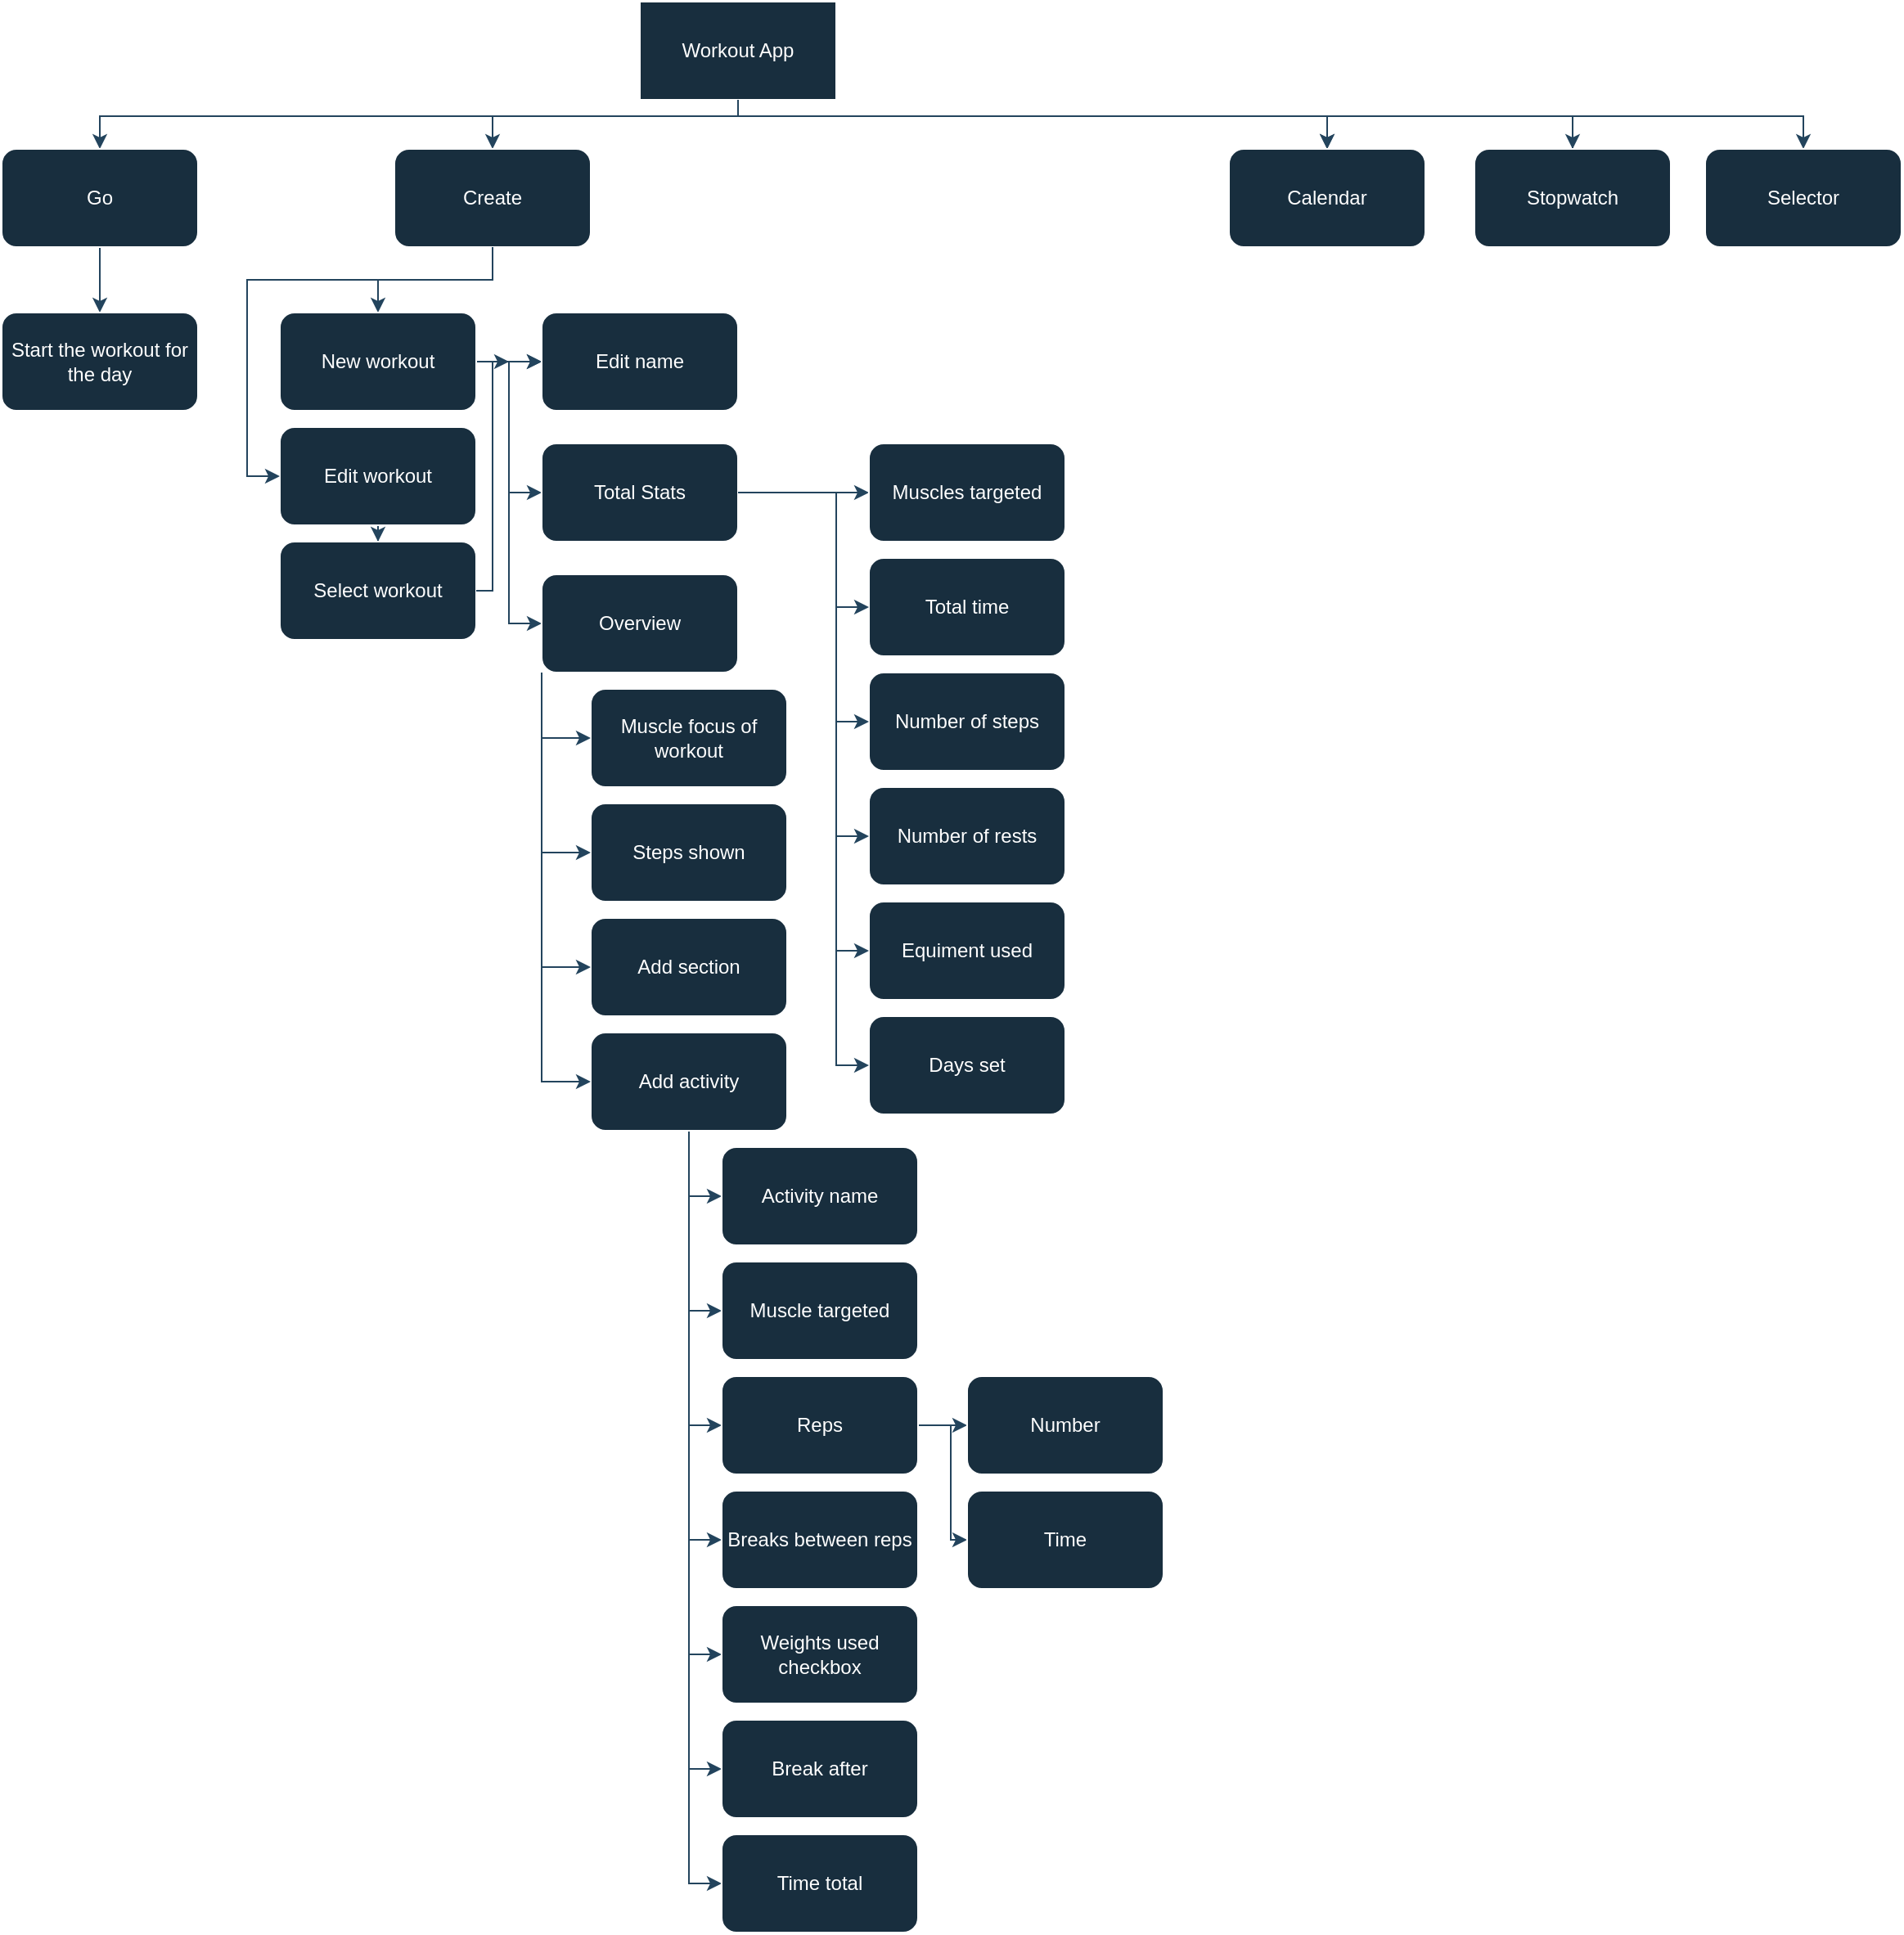 <mxfile version="20.8.3" type="device"><diagram id="4qw3KD1fQcnh-J_nPKWq" name="Page-1"><mxGraphModel dx="1105" dy="659" grid="1" gridSize="10" guides="1" tooltips="1" connect="1" arrows="1" fold="1" page="1" pageScale="1" pageWidth="827" pageHeight="1169" math="0" shadow="0"><root><mxCell id="0"/><mxCell id="1" parent="0"/><mxCell id="j8KyaxQTM1IlMYx2WtLQ-3" value="" style="edgeStyle=orthogonalEdgeStyle;rounded=0;orthogonalLoop=1;jettySize=auto;html=1;strokeColor=#23445D;" parent="1" source="j8KyaxQTM1IlMYx2WtLQ-1" target="j8KyaxQTM1IlMYx2WtLQ-2" edge="1"><mxGeometry relative="1" as="geometry"><Array as="points"><mxPoint x="530" y="70"/><mxPoint x="140" y="70"/></Array></mxGeometry></mxCell><mxCell id="j8KyaxQTM1IlMYx2WtLQ-5" value="" style="edgeStyle=orthogonalEdgeStyle;rounded=0;orthogonalLoop=1;jettySize=auto;html=1;strokeColor=#23445D;" parent="1" source="j8KyaxQTM1IlMYx2WtLQ-1" target="j8KyaxQTM1IlMYx2WtLQ-4" edge="1"><mxGeometry relative="1" as="geometry"><Array as="points"><mxPoint x="530" y="70"/><mxPoint x="380" y="70"/></Array></mxGeometry></mxCell><mxCell id="j8KyaxQTM1IlMYx2WtLQ-7" value="" style="edgeStyle=orthogonalEdgeStyle;rounded=0;orthogonalLoop=1;jettySize=auto;html=1;strokeColor=#23445D;" parent="1" source="j8KyaxQTM1IlMYx2WtLQ-1" target="j8KyaxQTM1IlMYx2WtLQ-6" edge="1"><mxGeometry relative="1" as="geometry"><Array as="points"><mxPoint x="530" y="70"/><mxPoint x="890" y="70"/></Array></mxGeometry></mxCell><mxCell id="j8KyaxQTM1IlMYx2WtLQ-8" value="" style="edgeStyle=orthogonalEdgeStyle;rounded=0;orthogonalLoop=1;jettySize=auto;html=1;strokeColor=#23445D;" parent="1" source="j8KyaxQTM1IlMYx2WtLQ-1" target="j8KyaxQTM1IlMYx2WtLQ-6" edge="1"><mxGeometry relative="1" as="geometry"><Array as="points"><mxPoint x="530" y="70"/><mxPoint x="890" y="70"/></Array></mxGeometry></mxCell><mxCell id="j8KyaxQTM1IlMYx2WtLQ-10" value="" style="edgeStyle=orthogonalEdgeStyle;rounded=0;orthogonalLoop=1;jettySize=auto;html=1;strokeColor=#23445D;" parent="1" source="j8KyaxQTM1IlMYx2WtLQ-1" target="j8KyaxQTM1IlMYx2WtLQ-9" edge="1"><mxGeometry relative="1" as="geometry"><Array as="points"><mxPoint x="530" y="70"/><mxPoint x="1040" y="70"/></Array></mxGeometry></mxCell><mxCell id="j8KyaxQTM1IlMYx2WtLQ-12" value="" style="edgeStyle=orthogonalEdgeStyle;rounded=0;orthogonalLoop=1;jettySize=auto;html=1;strokeColor=#23445D;startArrow=none;" parent="1" source="j8KyaxQTM1IlMYx2WtLQ-9" target="j8KyaxQTM1IlMYx2WtLQ-11" edge="1"><mxGeometry relative="1" as="geometry"><Array as="points"><mxPoint x="530" y="70"/><mxPoint x="820" y="70"/></Array></mxGeometry></mxCell><mxCell id="j8KyaxQTM1IlMYx2WtLQ-1" value="Workout App" style="whiteSpace=wrap;html=1;strokeColor=#FFFFFF;fontColor=#FFFFFF;fillColor=#182E3E;" parent="1" vertex="1"><mxGeometry x="470" width="120" height="60" as="geometry"/></mxCell><mxCell id="j8KyaxQTM1IlMYx2WtLQ-72" value="" style="edgeStyle=orthogonalEdgeStyle;rounded=0;orthogonalLoop=1;jettySize=auto;html=1;strokeColor=#23445D;" parent="1" source="j8KyaxQTM1IlMYx2WtLQ-2" target="j8KyaxQTM1IlMYx2WtLQ-71" edge="1"><mxGeometry relative="1" as="geometry"/></mxCell><mxCell id="j8KyaxQTM1IlMYx2WtLQ-2" value="Go" style="rounded=1;whiteSpace=wrap;html=1;fillColor=#182E3E;strokeColor=#FFFFFF;fontColor=#FFFFFF;" parent="1" vertex="1"><mxGeometry x="80" y="90" width="120" height="60" as="geometry"/></mxCell><mxCell id="j8KyaxQTM1IlMYx2WtLQ-14" value="" style="edgeStyle=orthogonalEdgeStyle;rounded=0;orthogonalLoop=1;jettySize=auto;html=1;strokeColor=#23445D;" parent="1" source="j8KyaxQTM1IlMYx2WtLQ-4" target="j8KyaxQTM1IlMYx2WtLQ-13" edge="1"><mxGeometry relative="1" as="geometry"><Array as="points"><mxPoint x="380" y="170"/><mxPoint x="310" y="170"/></Array></mxGeometry></mxCell><mxCell id="j8KyaxQTM1IlMYx2WtLQ-4" value="Create" style="rounded=1;whiteSpace=wrap;html=1;fillColor=#182E3E;strokeColor=#FFFFFF;fontColor=#FFFFFF;" parent="1" vertex="1"><mxGeometry x="320" y="90" width="120" height="60" as="geometry"/></mxCell><mxCell id="j8KyaxQTM1IlMYx2WtLQ-6" value="Calendar" style="rounded=1;whiteSpace=wrap;html=1;fillColor=#182E3E;strokeColor=#FFFFFF;fontColor=#FFFFFF;" parent="1" vertex="1"><mxGeometry x="830" y="90" width="120" height="60" as="geometry"/></mxCell><mxCell id="j8KyaxQTM1IlMYx2WtLQ-11" value="Selector" style="rounded=1;whiteSpace=wrap;html=1;fillColor=#182E3E;strokeColor=#FFFFFF;fontColor=#FFFFFF;" parent="1" vertex="1"><mxGeometry x="1121" y="90" width="120" height="60" as="geometry"/></mxCell><mxCell id="j8KyaxQTM1IlMYx2WtLQ-16" value="" style="edgeStyle=orthogonalEdgeStyle;rounded=0;orthogonalLoop=1;jettySize=auto;html=1;strokeColor=#23445D;" parent="1" source="j8KyaxQTM1IlMYx2WtLQ-13" target="j8KyaxQTM1IlMYx2WtLQ-15" edge="1"><mxGeometry relative="1" as="geometry"/></mxCell><mxCell id="j8KyaxQTM1IlMYx2WtLQ-17" value="" style="edgeStyle=orthogonalEdgeStyle;rounded=0;orthogonalLoop=1;jettySize=auto;html=1;strokeColor=#23445D;" parent="1" source="j8KyaxQTM1IlMYx2WtLQ-13" target="j8KyaxQTM1IlMYx2WtLQ-15" edge="1"><mxGeometry relative="1" as="geometry"/></mxCell><mxCell id="j8KyaxQTM1IlMYx2WtLQ-19" value="" style="edgeStyle=orthogonalEdgeStyle;rounded=0;orthogonalLoop=1;jettySize=auto;html=1;strokeColor=#23445D;" parent="1" source="j8KyaxQTM1IlMYx2WtLQ-13" target="j8KyaxQTM1IlMYx2WtLQ-18" edge="1"><mxGeometry relative="1" as="geometry"><Array as="points"><mxPoint x="390" y="220"/><mxPoint x="390" y="300"/></Array></mxGeometry></mxCell><mxCell id="j8KyaxQTM1IlMYx2WtLQ-21" value="" style="edgeStyle=orthogonalEdgeStyle;rounded=0;orthogonalLoop=1;jettySize=auto;html=1;strokeColor=#23445D;" parent="1" source="j8KyaxQTM1IlMYx2WtLQ-13" target="j8KyaxQTM1IlMYx2WtLQ-20" edge="1"><mxGeometry relative="1" as="geometry"><Array as="points"><mxPoint x="390" y="220"/><mxPoint x="390" y="380"/></Array></mxGeometry></mxCell><mxCell id="j8KyaxQTM1IlMYx2WtLQ-13" value="New workout" style="whiteSpace=wrap;html=1;fillColor=#182E3E;strokeColor=#FFFFFF;fontColor=#FFFFFF;rounded=1;" parent="1" vertex="1"><mxGeometry x="250" y="190" width="120" height="60" as="geometry"/></mxCell><mxCell id="j8KyaxQTM1IlMYx2WtLQ-15" value="Edit name" style="whiteSpace=wrap;html=1;fillColor=#182E3E;strokeColor=#FFFFFF;fontColor=#FFFFFF;rounded=1;" parent="1" vertex="1"><mxGeometry x="410" y="190" width="120" height="60" as="geometry"/></mxCell><mxCell id="j8KyaxQTM1IlMYx2WtLQ-23" value="" style="edgeStyle=orthogonalEdgeStyle;rounded=0;orthogonalLoop=1;jettySize=auto;html=1;strokeColor=#23445D;" parent="1" source="j8KyaxQTM1IlMYx2WtLQ-18" target="j8KyaxQTM1IlMYx2WtLQ-22" edge="1"><mxGeometry relative="1" as="geometry"/></mxCell><mxCell id="j8KyaxQTM1IlMYx2WtLQ-18" value="Total Stats" style="rounded=1;whiteSpace=wrap;html=1;fillColor=#182E3E;strokeColor=#FFFFFF;fontColor=#FFFFFF;" parent="1" vertex="1"><mxGeometry x="410" y="270" width="120" height="60" as="geometry"/></mxCell><mxCell id="j8KyaxQTM1IlMYx2WtLQ-20" value="Overview" style="rounded=1;whiteSpace=wrap;html=1;fillColor=#182E3E;strokeColor=#FFFFFF;fontColor=#FFFFFF;" parent="1" vertex="1"><mxGeometry x="410" y="350" width="120" height="60" as="geometry"/></mxCell><mxCell id="j8KyaxQTM1IlMYx2WtLQ-22" value="Muscles targeted" style="whiteSpace=wrap;html=1;fillColor=#182E3E;strokeColor=#FFFFFF;fontColor=#FFFFFF;rounded=1;" parent="1" vertex="1"><mxGeometry x="610" y="270" width="120" height="60" as="geometry"/></mxCell><mxCell id="j8KyaxQTM1IlMYx2WtLQ-24" value="Total time" style="rounded=1;whiteSpace=wrap;html=1;strokeColor=#FFFFFF;fontColor=#FFFFFF;fillColor=#182E3E;" parent="1" vertex="1"><mxGeometry x="610" y="340" width="120" height="60" as="geometry"/></mxCell><mxCell id="j8KyaxQTM1IlMYx2WtLQ-25" value="Number of steps" style="rounded=1;whiteSpace=wrap;html=1;strokeColor=#FFFFFF;fontColor=#FFFFFF;fillColor=#182E3E;" parent="1" vertex="1"><mxGeometry x="610" y="410" width="120" height="60" as="geometry"/></mxCell><mxCell id="j8KyaxQTM1IlMYx2WtLQ-26" value="Number of rests" style="rounded=1;whiteSpace=wrap;html=1;strokeColor=#FFFFFF;fontColor=#FFFFFF;fillColor=#182E3E;" parent="1" vertex="1"><mxGeometry x="610" y="480" width="120" height="60" as="geometry"/></mxCell><mxCell id="j8KyaxQTM1IlMYx2WtLQ-27" value="Equiment used" style="rounded=1;whiteSpace=wrap;html=1;strokeColor=#FFFFFF;fontColor=#FFFFFF;fillColor=#182E3E;" parent="1" vertex="1"><mxGeometry x="610" y="550" width="120" height="60" as="geometry"/></mxCell><mxCell id="j8KyaxQTM1IlMYx2WtLQ-28" value="Days set" style="rounded=1;whiteSpace=wrap;html=1;strokeColor=#FFFFFF;fontColor=#FFFFFF;fillColor=#182E3E;" parent="1" vertex="1"><mxGeometry x="610" y="620" width="120" height="60" as="geometry"/></mxCell><mxCell id="j8KyaxQTM1IlMYx2WtLQ-30" value="" style="endArrow=classic;html=1;rounded=0;strokeColor=#23445D;entryX=0;entryY=0.5;entryDx=0;entryDy=0;exitX=1;exitY=0.5;exitDx=0;exitDy=0;" parent="1" source="j8KyaxQTM1IlMYx2WtLQ-18" target="j8KyaxQTM1IlMYx2WtLQ-24" edge="1"><mxGeometry width="50" height="50" relative="1" as="geometry"><mxPoint x="520" y="460" as="sourcePoint"/><mxPoint x="570" y="410" as="targetPoint"/><Array as="points"><mxPoint x="590" y="300"/><mxPoint x="590" y="370"/></Array></mxGeometry></mxCell><mxCell id="j8KyaxQTM1IlMYx2WtLQ-31" value="" style="endArrow=classic;html=1;rounded=0;strokeColor=#23445D;entryX=0;entryY=0.5;entryDx=0;entryDy=0;exitX=1;exitY=0.5;exitDx=0;exitDy=0;" parent="1" source="j8KyaxQTM1IlMYx2WtLQ-18" target="j8KyaxQTM1IlMYx2WtLQ-25" edge="1"><mxGeometry width="50" height="50" relative="1" as="geometry"><mxPoint x="520" y="460" as="sourcePoint"/><mxPoint x="570" y="410" as="targetPoint"/><Array as="points"><mxPoint x="590" y="300"/><mxPoint x="590" y="440"/></Array></mxGeometry></mxCell><mxCell id="j8KyaxQTM1IlMYx2WtLQ-32" value="" style="endArrow=classic;html=1;rounded=0;strokeColor=#23445D;entryX=0;entryY=0.5;entryDx=0;entryDy=0;exitX=1;exitY=0.5;exitDx=0;exitDy=0;" parent="1" source="j8KyaxQTM1IlMYx2WtLQ-18" target="j8KyaxQTM1IlMYx2WtLQ-26" edge="1"><mxGeometry width="50" height="50" relative="1" as="geometry"><mxPoint x="520" y="460" as="sourcePoint"/><mxPoint x="570" y="410" as="targetPoint"/><Array as="points"><mxPoint x="590" y="300"/><mxPoint x="590" y="510"/></Array></mxGeometry></mxCell><mxCell id="j8KyaxQTM1IlMYx2WtLQ-33" value="" style="endArrow=classic;html=1;rounded=0;strokeColor=#23445D;entryX=0;entryY=0.5;entryDx=0;entryDy=0;exitX=1;exitY=0.5;exitDx=0;exitDy=0;" parent="1" source="j8KyaxQTM1IlMYx2WtLQ-18" target="j8KyaxQTM1IlMYx2WtLQ-27" edge="1"><mxGeometry width="50" height="50" relative="1" as="geometry"><mxPoint x="520" y="460" as="sourcePoint"/><mxPoint x="570" y="410" as="targetPoint"/><Array as="points"><mxPoint x="590" y="300"/><mxPoint x="590" y="580"/></Array></mxGeometry></mxCell><mxCell id="j8KyaxQTM1IlMYx2WtLQ-34" value="" style="endArrow=classic;html=1;rounded=0;strokeColor=#23445D;entryX=0;entryY=0.5;entryDx=0;entryDy=0;exitX=1;exitY=0.5;exitDx=0;exitDy=0;" parent="1" source="j8KyaxQTM1IlMYx2WtLQ-18" target="j8KyaxQTM1IlMYx2WtLQ-28" edge="1"><mxGeometry width="50" height="50" relative="1" as="geometry"><mxPoint x="520" y="460" as="sourcePoint"/><mxPoint x="570" y="410" as="targetPoint"/><Array as="points"><mxPoint x="590" y="300"/><mxPoint x="590" y="650"/></Array></mxGeometry></mxCell><mxCell id="j8KyaxQTM1IlMYx2WtLQ-35" value="Add section" style="whiteSpace=wrap;html=1;fillColor=#182E3E;strokeColor=#FFFFFF;fontColor=#FFFFFF;rounded=1;" parent="1" vertex="1"><mxGeometry x="440" y="560" width="120" height="60" as="geometry"/></mxCell><mxCell id="j8KyaxQTM1IlMYx2WtLQ-46" value="" style="edgeStyle=orthogonalEdgeStyle;rounded=0;orthogonalLoop=1;jettySize=auto;html=1;strokeColor=#23445D;" parent="1" source="j8KyaxQTM1IlMYx2WtLQ-37" target="j8KyaxQTM1IlMYx2WtLQ-45" edge="1"><mxGeometry relative="1" as="geometry"><Array as="points"><mxPoint x="500" y="730"/></Array></mxGeometry></mxCell><mxCell id="j8KyaxQTM1IlMYx2WtLQ-48" value="" style="edgeStyle=orthogonalEdgeStyle;rounded=0;orthogonalLoop=1;jettySize=auto;html=1;strokeColor=#23445D;" parent="1" source="j8KyaxQTM1IlMYx2WtLQ-37" target="j8KyaxQTM1IlMYx2WtLQ-47" edge="1"><mxGeometry relative="1" as="geometry"><Array as="points"><mxPoint x="500" y="800"/></Array></mxGeometry></mxCell><mxCell id="j8KyaxQTM1IlMYx2WtLQ-50" value="" style="edgeStyle=orthogonalEdgeStyle;rounded=0;orthogonalLoop=1;jettySize=auto;html=1;strokeColor=#23445D;" parent="1" source="j8KyaxQTM1IlMYx2WtLQ-37" target="j8KyaxQTM1IlMYx2WtLQ-49" edge="1"><mxGeometry relative="1" as="geometry"><Array as="points"><mxPoint x="500" y="870"/></Array></mxGeometry></mxCell><mxCell id="j8KyaxQTM1IlMYx2WtLQ-56" value="" style="edgeStyle=orthogonalEdgeStyle;rounded=0;orthogonalLoop=1;jettySize=auto;html=1;strokeColor=#23445D;" parent="1" source="j8KyaxQTM1IlMYx2WtLQ-37" target="j8KyaxQTM1IlMYx2WtLQ-55" edge="1"><mxGeometry relative="1" as="geometry"><Array as="points"><mxPoint x="500" y="940"/></Array></mxGeometry></mxCell><mxCell id="j8KyaxQTM1IlMYx2WtLQ-58" value="" style="edgeStyle=orthogonalEdgeStyle;rounded=0;orthogonalLoop=1;jettySize=auto;html=1;strokeColor=#23445D;" parent="1" source="j8KyaxQTM1IlMYx2WtLQ-37" target="j8KyaxQTM1IlMYx2WtLQ-57" edge="1"><mxGeometry relative="1" as="geometry"><Array as="points"><mxPoint x="500" y="1010"/></Array></mxGeometry></mxCell><mxCell id="j8KyaxQTM1IlMYx2WtLQ-60" value="" style="edgeStyle=orthogonalEdgeStyle;rounded=0;orthogonalLoop=1;jettySize=auto;html=1;strokeColor=#23445D;" parent="1" source="j8KyaxQTM1IlMYx2WtLQ-37" target="j8KyaxQTM1IlMYx2WtLQ-59" edge="1"><mxGeometry relative="1" as="geometry"><Array as="points"><mxPoint x="500" y="1150"/></Array></mxGeometry></mxCell><mxCell id="j8KyaxQTM1IlMYx2WtLQ-62" value="" style="edgeStyle=orthogonalEdgeStyle;rounded=0;orthogonalLoop=1;jettySize=auto;html=1;strokeColor=#23445D;" parent="1" source="j8KyaxQTM1IlMYx2WtLQ-37" target="j8KyaxQTM1IlMYx2WtLQ-61" edge="1"><mxGeometry relative="1" as="geometry"><Array as="points"><mxPoint x="500" y="1080"/></Array></mxGeometry></mxCell><mxCell id="j8KyaxQTM1IlMYx2WtLQ-37" value="Add activity" style="rounded=1;whiteSpace=wrap;html=1;strokeColor=#FFFFFF;fontColor=#FFFFFF;fillColor=#182E3E;" parent="1" vertex="1"><mxGeometry x="440" y="630" width="120" height="60" as="geometry"/></mxCell><mxCell id="j8KyaxQTM1IlMYx2WtLQ-38" value="Steps shown" style="rounded=1;whiteSpace=wrap;html=1;strokeColor=#FFFFFF;fontColor=#FFFFFF;fillColor=#182E3E;" parent="1" vertex="1"><mxGeometry x="440" y="490" width="120" height="60" as="geometry"/></mxCell><mxCell id="j8KyaxQTM1IlMYx2WtLQ-39" value="Muscle focus of workout" style="rounded=1;whiteSpace=wrap;html=1;strokeColor=#FFFFFF;fontColor=#FFFFFF;fillColor=#182E3E;" parent="1" vertex="1"><mxGeometry x="440" y="420" width="120" height="60" as="geometry"/></mxCell><mxCell id="j8KyaxQTM1IlMYx2WtLQ-44" value="" style="group" parent="1" vertex="1" connectable="0"><mxGeometry x="410" y="450" height="210" as="geometry"/></mxCell><mxCell id="j8KyaxQTM1IlMYx2WtLQ-40" value="" style="endArrow=classic;html=1;rounded=0;strokeColor=#23445D;exitX=0;exitY=1;exitDx=0;exitDy=0;entryX=0;entryY=0.5;entryDx=0;entryDy=0;" parent="j8KyaxQTM1IlMYx2WtLQ-44" source="j8KyaxQTM1IlMYx2WtLQ-20" target="j8KyaxQTM1IlMYx2WtLQ-39" edge="1"><mxGeometry width="50" height="50" relative="1" as="geometry"><mxPoint x="130" y="150" as="sourcePoint"/><mxPoint x="180" y="100" as="targetPoint"/><Array as="points"><mxPoint/></Array></mxGeometry></mxCell><mxCell id="j8KyaxQTM1IlMYx2WtLQ-41" value="" style="endArrow=classic;html=1;rounded=0;strokeColor=#23445D;exitX=0;exitY=1;exitDx=0;exitDy=0;entryX=0;entryY=0.5;entryDx=0;entryDy=0;" parent="j8KyaxQTM1IlMYx2WtLQ-44" source="j8KyaxQTM1IlMYx2WtLQ-20" target="j8KyaxQTM1IlMYx2WtLQ-38" edge="1"><mxGeometry width="50" height="50" relative="1" as="geometry"><mxPoint x="130" y="150" as="sourcePoint"/><mxPoint x="180" y="100" as="targetPoint"/><Array as="points"><mxPoint y="70"/></Array></mxGeometry></mxCell><mxCell id="j8KyaxQTM1IlMYx2WtLQ-42" value="" style="endArrow=classic;html=1;rounded=0;strokeColor=#23445D;exitX=0;exitY=1;exitDx=0;exitDy=0;entryX=0;entryY=0.5;entryDx=0;entryDy=0;" parent="j8KyaxQTM1IlMYx2WtLQ-44" source="j8KyaxQTM1IlMYx2WtLQ-20" target="j8KyaxQTM1IlMYx2WtLQ-35" edge="1"><mxGeometry width="50" height="50" relative="1" as="geometry"><mxPoint x="130" y="150" as="sourcePoint"/><mxPoint x="180" y="100" as="targetPoint"/><Array as="points"><mxPoint y="140"/></Array></mxGeometry></mxCell><mxCell id="j8KyaxQTM1IlMYx2WtLQ-43" value="" style="endArrow=classic;html=1;rounded=0;strokeColor=#23445D;exitX=0;exitY=1;exitDx=0;exitDy=0;entryX=0;entryY=0.5;entryDx=0;entryDy=0;" parent="j8KyaxQTM1IlMYx2WtLQ-44" source="j8KyaxQTM1IlMYx2WtLQ-20" target="j8KyaxQTM1IlMYx2WtLQ-37" edge="1"><mxGeometry width="50" height="50" relative="1" as="geometry"><mxPoint x="130" y="150" as="sourcePoint"/><mxPoint x="180" y="100" as="targetPoint"/><Array as="points"><mxPoint y="210"/></Array></mxGeometry></mxCell><mxCell id="j8KyaxQTM1IlMYx2WtLQ-45" value="Activity name" style="whiteSpace=wrap;html=1;fillColor=#182E3E;strokeColor=#FFFFFF;fontColor=#FFFFFF;rounded=1;" parent="1" vertex="1"><mxGeometry x="520" y="700" width="120" height="60" as="geometry"/></mxCell><mxCell id="j8KyaxQTM1IlMYx2WtLQ-47" value="Muscle targeted" style="whiteSpace=wrap;html=1;fillColor=#182E3E;strokeColor=#FFFFFF;fontColor=#FFFFFF;rounded=1;" parent="1" vertex="1"><mxGeometry x="520" y="770" width="120" height="60" as="geometry"/></mxCell><mxCell id="j8KyaxQTM1IlMYx2WtLQ-52" value="" style="edgeStyle=orthogonalEdgeStyle;rounded=0;orthogonalLoop=1;jettySize=auto;html=1;strokeColor=#23445D;" parent="1" source="j8KyaxQTM1IlMYx2WtLQ-49" target="j8KyaxQTM1IlMYx2WtLQ-51" edge="1"><mxGeometry relative="1" as="geometry"/></mxCell><mxCell id="j8KyaxQTM1IlMYx2WtLQ-54" value="" style="edgeStyle=orthogonalEdgeStyle;rounded=0;orthogonalLoop=1;jettySize=auto;html=1;strokeColor=#23445D;" parent="1" source="j8KyaxQTM1IlMYx2WtLQ-49" target="j8KyaxQTM1IlMYx2WtLQ-53" edge="1"><mxGeometry relative="1" as="geometry"><Array as="points"><mxPoint x="660" y="870"/></Array></mxGeometry></mxCell><mxCell id="j8KyaxQTM1IlMYx2WtLQ-49" value="Reps" style="whiteSpace=wrap;html=1;fillColor=#182E3E;strokeColor=#FFFFFF;fontColor=#FFFFFF;rounded=1;" parent="1" vertex="1"><mxGeometry x="520" y="840" width="120" height="60" as="geometry"/></mxCell><mxCell id="j8KyaxQTM1IlMYx2WtLQ-51" value="Number" style="rounded=1;whiteSpace=wrap;html=1;fillColor=#182E3E;strokeColor=#FFFFFF;fontColor=#FFFFFF;" parent="1" vertex="1"><mxGeometry x="670" y="840" width="120" height="60" as="geometry"/></mxCell><mxCell id="j8KyaxQTM1IlMYx2WtLQ-53" value="Time" style="whiteSpace=wrap;html=1;fillColor=#182E3E;strokeColor=#FFFFFF;fontColor=#FFFFFF;rounded=1;" parent="1" vertex="1"><mxGeometry x="670" y="910" width="120" height="60" as="geometry"/></mxCell><mxCell id="j8KyaxQTM1IlMYx2WtLQ-55" value="Breaks between reps" style="whiteSpace=wrap;html=1;fillColor=#182E3E;strokeColor=#FFFFFF;fontColor=#FFFFFF;rounded=1;" parent="1" vertex="1"><mxGeometry x="520" y="910" width="120" height="60" as="geometry"/></mxCell><mxCell id="j8KyaxQTM1IlMYx2WtLQ-57" value="Weights used checkbox" style="whiteSpace=wrap;html=1;fillColor=#182E3E;strokeColor=#FFFFFF;fontColor=#FFFFFF;rounded=1;" parent="1" vertex="1"><mxGeometry x="520" y="980" width="120" height="60" as="geometry"/></mxCell><mxCell id="j8KyaxQTM1IlMYx2WtLQ-59" value="Time total" style="whiteSpace=wrap;html=1;fillColor=#182E3E;strokeColor=#FFFFFF;fontColor=#FFFFFF;rounded=1;" parent="1" vertex="1"><mxGeometry x="520" y="1120" width="120" height="60" as="geometry"/></mxCell><mxCell id="j8KyaxQTM1IlMYx2WtLQ-61" value="Break after" style="whiteSpace=wrap;html=1;fillColor=#182E3E;strokeColor=#FFFFFF;fontColor=#FFFFFF;rounded=1;" parent="1" vertex="1"><mxGeometry x="520" y="1050" width="120" height="60" as="geometry"/></mxCell><mxCell id="j8KyaxQTM1IlMYx2WtLQ-69" value="" style="edgeStyle=orthogonalEdgeStyle;rounded=0;orthogonalLoop=1;jettySize=auto;html=1;strokeColor=#23445D;" parent="1" source="j8KyaxQTM1IlMYx2WtLQ-66" target="j8KyaxQTM1IlMYx2WtLQ-68" edge="1"><mxGeometry relative="1" as="geometry"/></mxCell><mxCell id="j8KyaxQTM1IlMYx2WtLQ-66" value="Edit workout" style="rounded=1;whiteSpace=wrap;html=1;strokeColor=#FFFFFF;fontColor=#FFFFFF;fillColor=#182E3E;" parent="1" vertex="1"><mxGeometry x="250" y="260" width="120" height="60" as="geometry"/></mxCell><mxCell id="j8KyaxQTM1IlMYx2WtLQ-67" value="" style="endArrow=classic;html=1;rounded=0;strokeColor=#23445D;exitX=0.5;exitY=1;exitDx=0;exitDy=0;entryX=0;entryY=0.5;entryDx=0;entryDy=0;" parent="1" source="j8KyaxQTM1IlMYx2WtLQ-4" target="j8KyaxQTM1IlMYx2WtLQ-66" edge="1"><mxGeometry width="50" height="50" relative="1" as="geometry"><mxPoint x="540" y="380" as="sourcePoint"/><mxPoint x="590" y="330" as="targetPoint"/><Array as="points"><mxPoint x="380" y="170"/><mxPoint x="230" y="170"/><mxPoint x="230" y="290"/></Array></mxGeometry></mxCell><mxCell id="j8KyaxQTM1IlMYx2WtLQ-68" value="Select workout" style="rounded=1;whiteSpace=wrap;html=1;fillColor=#182E3E;strokeColor=#FFFFFF;fontColor=#FFFFFF;" parent="1" vertex="1"><mxGeometry x="250" y="330" width="120" height="60" as="geometry"/></mxCell><mxCell id="j8KyaxQTM1IlMYx2WtLQ-70" value="" style="endArrow=classic;html=1;rounded=0;strokeColor=#23445D;exitX=1;exitY=0.5;exitDx=0;exitDy=0;" parent="1" source="j8KyaxQTM1IlMYx2WtLQ-68" edge="1"><mxGeometry width="50" height="50" relative="1" as="geometry"><mxPoint x="540" y="380" as="sourcePoint"/><mxPoint x="390" y="220" as="targetPoint"/><Array as="points"><mxPoint x="380" y="360"/><mxPoint x="380" y="220"/></Array></mxGeometry></mxCell><mxCell id="j8KyaxQTM1IlMYx2WtLQ-71" value="Start the workout for the day" style="whiteSpace=wrap;html=1;fillColor=#182E3E;strokeColor=#FFFFFF;fontColor=#FFFFFF;rounded=1;" parent="1" vertex="1"><mxGeometry x="80" y="190" width="120" height="60" as="geometry"/></mxCell><mxCell id="l_MZCiF1ivghnjQxhWhp-1" value="" style="edgeStyle=orthogonalEdgeStyle;rounded=0;orthogonalLoop=1;jettySize=auto;html=1;strokeColor=#23445D;endArrow=none;" edge="1" parent="1" source="j8KyaxQTM1IlMYx2WtLQ-1" target="j8KyaxQTM1IlMYx2WtLQ-9"><mxGeometry relative="1" as="geometry"><Array as="points"><mxPoint x="530" y="70"/><mxPoint x="1040" y="70"/></Array><mxPoint x="530.091" y="60" as="sourcePoint"/><mxPoint x="1270" y="110.0" as="targetPoint"/></mxGeometry></mxCell><mxCell id="j8KyaxQTM1IlMYx2WtLQ-9" value="Stopwatch" style="rounded=1;whiteSpace=wrap;html=1;fillColor=#182E3E;strokeColor=#FFFFFF;fontColor=#FFFFFF;" parent="1" vertex="1"><mxGeometry x="980" y="90" width="120" height="60" as="geometry"/></mxCell></root></mxGraphModel></diagram></mxfile>
